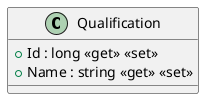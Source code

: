 @startuml
class Qualification {
    + Id : long <<get>> <<set>>
    + Name : string <<get>> <<set>>
}
@enduml
